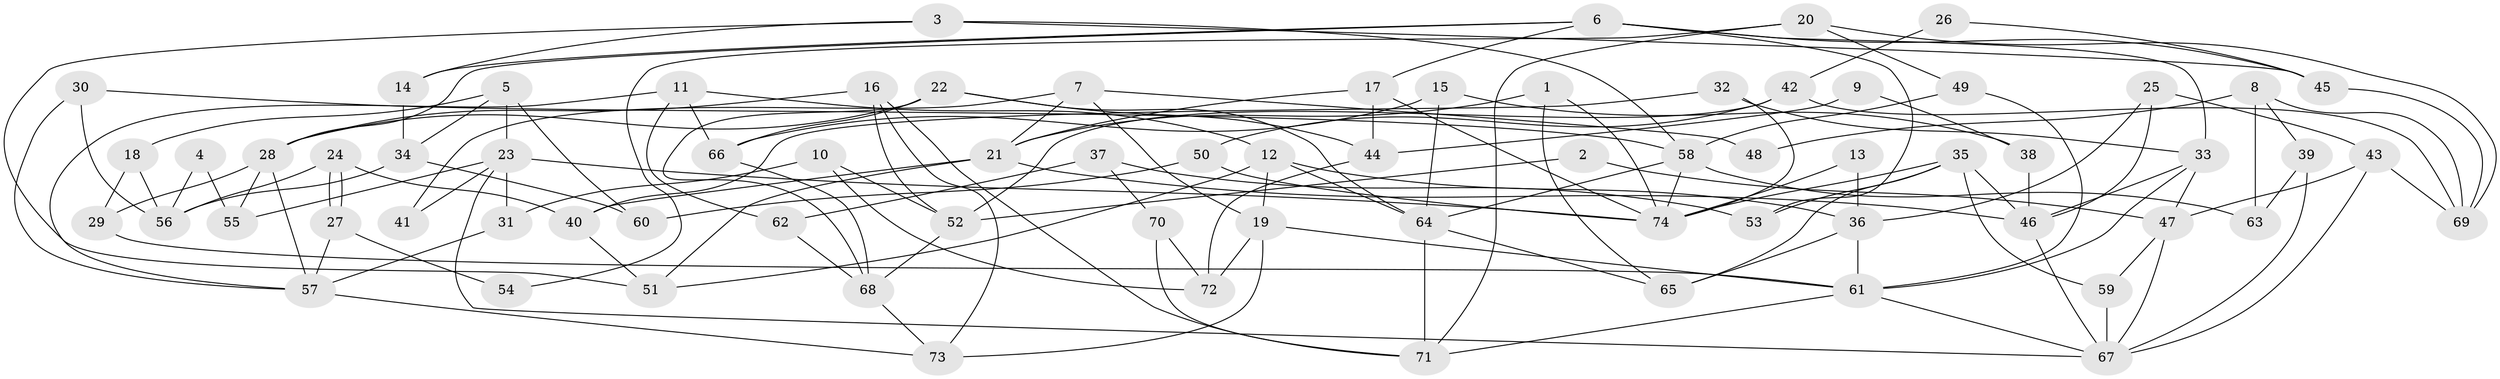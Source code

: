 // Generated by graph-tools (version 1.1) at 2025/26/03/09/25 03:26:20]
// undirected, 74 vertices, 148 edges
graph export_dot {
graph [start="1"]
  node [color=gray90,style=filled];
  1;
  2;
  3;
  4;
  5;
  6;
  7;
  8;
  9;
  10;
  11;
  12;
  13;
  14;
  15;
  16;
  17;
  18;
  19;
  20;
  21;
  22;
  23;
  24;
  25;
  26;
  27;
  28;
  29;
  30;
  31;
  32;
  33;
  34;
  35;
  36;
  37;
  38;
  39;
  40;
  41;
  42;
  43;
  44;
  45;
  46;
  47;
  48;
  49;
  50;
  51;
  52;
  53;
  54;
  55;
  56;
  57;
  58;
  59;
  60;
  61;
  62;
  63;
  64;
  65;
  66;
  67;
  68;
  69;
  70;
  71;
  72;
  73;
  74;
  1 -- 21;
  1 -- 65;
  1 -- 74;
  2 -- 52;
  2 -- 47;
  3 -- 51;
  3 -- 58;
  3 -- 14;
  3 -- 45;
  4 -- 56;
  4 -- 55;
  5 -- 23;
  5 -- 34;
  5 -- 18;
  5 -- 60;
  6 -- 45;
  6 -- 17;
  6 -- 14;
  6 -- 28;
  6 -- 33;
  6 -- 53;
  7 -- 19;
  7 -- 21;
  7 -- 41;
  7 -- 48;
  8 -- 39;
  8 -- 69;
  8 -- 48;
  8 -- 63;
  9 -- 44;
  9 -- 38;
  10 -- 52;
  10 -- 31;
  10 -- 72;
  11 -- 57;
  11 -- 12;
  11 -- 62;
  11 -- 66;
  12 -- 19;
  12 -- 64;
  12 -- 36;
  12 -- 51;
  13 -- 36;
  13 -- 74;
  14 -- 34;
  15 -- 64;
  15 -- 66;
  15 -- 38;
  16 -- 71;
  16 -- 28;
  16 -- 52;
  16 -- 73;
  17 -- 21;
  17 -- 74;
  17 -- 44;
  18 -- 29;
  18 -- 56;
  19 -- 61;
  19 -- 72;
  19 -- 73;
  20 -- 71;
  20 -- 49;
  20 -- 54;
  20 -- 69;
  21 -- 51;
  21 -- 40;
  21 -- 46;
  22 -- 44;
  22 -- 66;
  22 -- 28;
  22 -- 64;
  22 -- 68;
  23 -- 74;
  23 -- 67;
  23 -- 31;
  23 -- 41;
  23 -- 55;
  24 -- 27;
  24 -- 27;
  24 -- 56;
  24 -- 40;
  25 -- 46;
  25 -- 43;
  25 -- 36;
  26 -- 45;
  26 -- 42;
  27 -- 57;
  27 -- 54;
  28 -- 29;
  28 -- 55;
  28 -- 57;
  29 -- 61;
  30 -- 56;
  30 -- 57;
  30 -- 58;
  31 -- 57;
  32 -- 33;
  32 -- 74;
  32 -- 40;
  33 -- 61;
  33 -- 46;
  33 -- 47;
  34 -- 60;
  34 -- 56;
  35 -- 46;
  35 -- 65;
  35 -- 53;
  35 -- 59;
  35 -- 74;
  36 -- 61;
  36 -- 65;
  37 -- 53;
  37 -- 62;
  37 -- 70;
  38 -- 46;
  39 -- 67;
  39 -- 63;
  40 -- 51;
  42 -- 52;
  42 -- 69;
  42 -- 50;
  43 -- 47;
  43 -- 67;
  43 -- 69;
  44 -- 72;
  45 -- 69;
  46 -- 67;
  47 -- 67;
  47 -- 59;
  49 -- 58;
  49 -- 61;
  50 -- 74;
  50 -- 60;
  52 -- 68;
  57 -- 73;
  58 -- 74;
  58 -- 63;
  58 -- 64;
  59 -- 67;
  61 -- 67;
  61 -- 71;
  62 -- 68;
  64 -- 65;
  64 -- 71;
  66 -- 68;
  68 -- 73;
  70 -- 71;
  70 -- 72;
}
